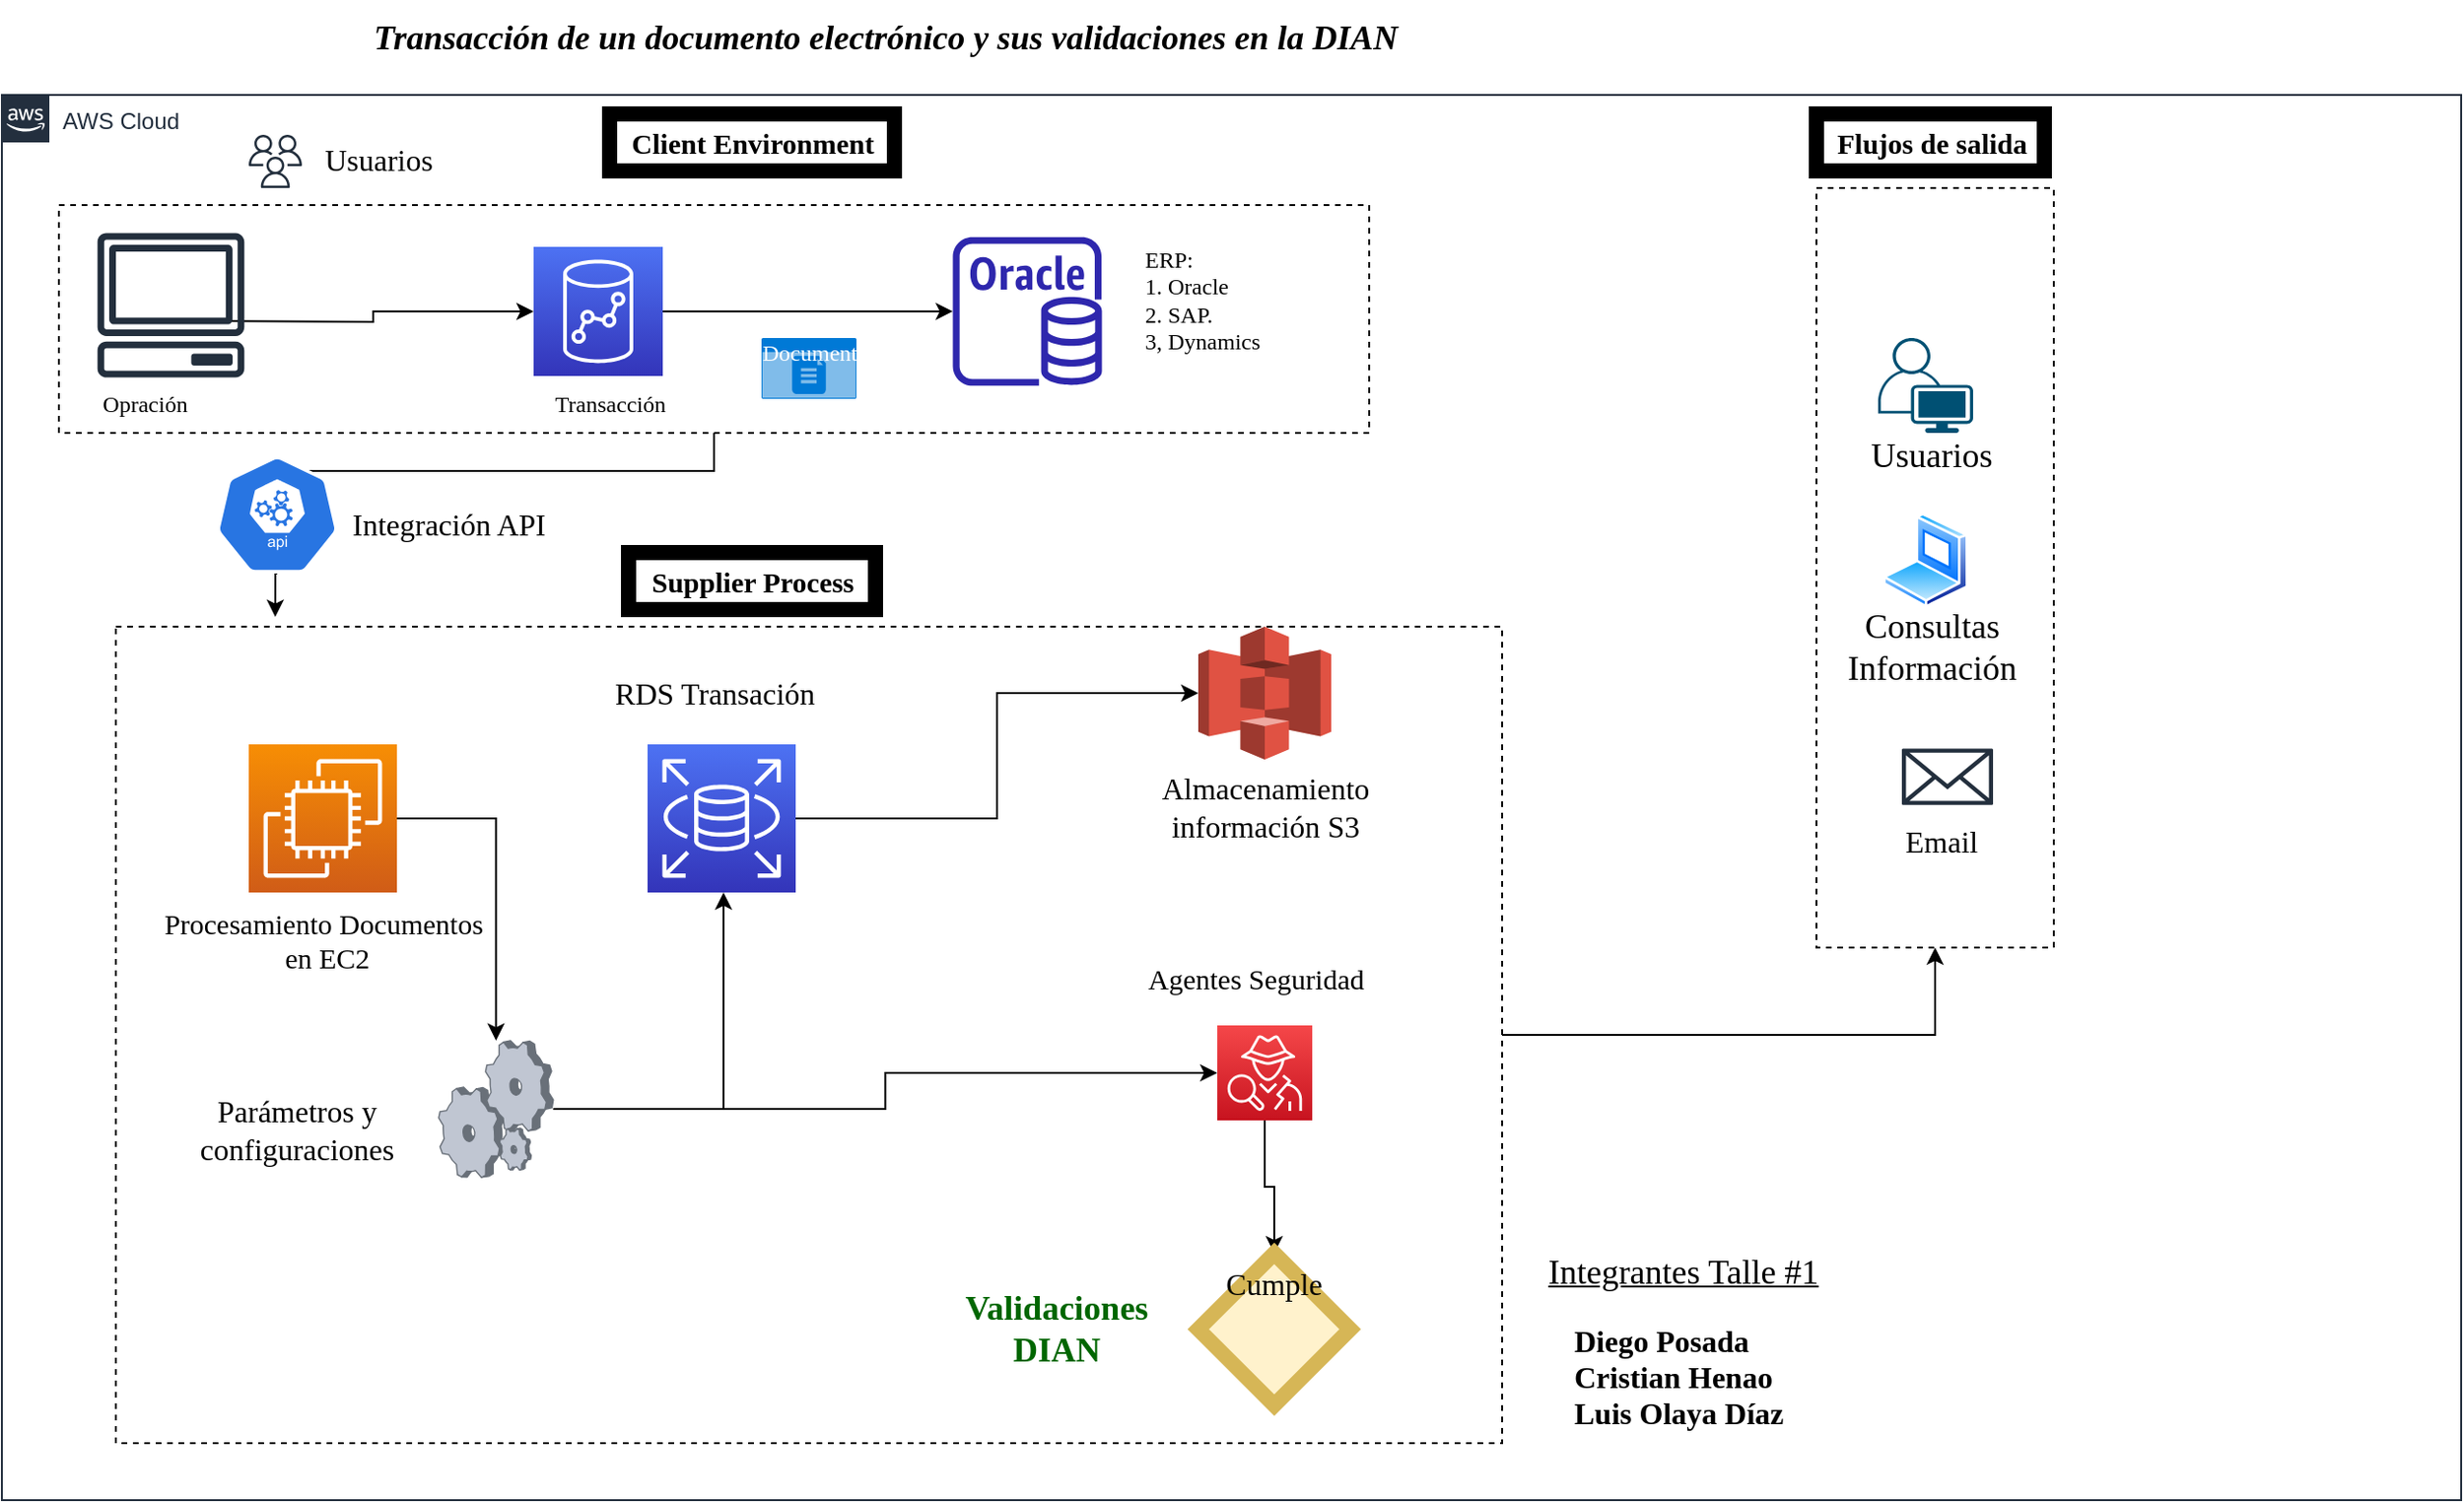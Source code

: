 <mxfile version="20.8.16" type="github">
  <diagram id="Ht1M8jgEwFfnCIfOTk4-" name="Page-1">
    <mxGraphModel dx="1258" dy="713" grid="1" gridSize="10" guides="1" tooltips="1" connect="1" arrows="1" fold="1" page="1" pageScale="1" pageWidth="1169" pageHeight="827" math="0" shadow="0">
      <root>
        <mxCell id="0" />
        <mxCell id="1" parent="0" />
        <mxCell id="UEzPUAAOIrF-is8g5C7q-74" value="AWS Cloud" style="points=[[0,0],[0.25,0],[0.5,0],[0.75,0],[1,0],[1,0.25],[1,0.5],[1,0.75],[1,1],[0.75,1],[0.5,1],[0.25,1],[0,1],[0,0.75],[0,0.5],[0,0.25]];outlineConnect=0;gradientColor=none;html=1;whiteSpace=wrap;fontSize=12;fontStyle=0;shape=mxgraph.aws4.group;grIcon=mxgraph.aws4.group_aws_cloud_alt;strokeColor=#232F3E;fillColor=none;verticalAlign=top;align=left;spacingLeft=30;fontColor=#232F3E;dashed=0;labelBackgroundColor=#ffffff;container=1;pointerEvents=0;collapsible=0;recursiveResize=0;" parent="1" vertex="1">
          <mxGeometry x="30" y="70" width="1295" height="740" as="geometry" />
        </mxCell>
        <mxCell id="0n0h4sU87K0MHA_mlyvU-6" style="edgeStyle=orthogonalEdgeStyle;rounded=0;orthogonalLoop=1;jettySize=auto;html=1;exitX=1;exitY=0.5;exitDx=0;exitDy=0;exitPerimeter=0;" parent="UEzPUAAOIrF-is8g5C7q-74" source="0n0h4sU87K0MHA_mlyvU-4" target="0n0h4sU87K0MHA_mlyvU-5" edge="1">
          <mxGeometry relative="1" as="geometry" />
        </mxCell>
        <mxCell id="0n0h4sU87K0MHA_mlyvU-4" value="" style="sketch=0;points=[[0,0,0],[0.25,0,0],[0.5,0,0],[0.75,0,0],[1,0,0],[0,1,0],[0.25,1,0],[0.5,1,0],[0.75,1,0],[1,1,0],[0,0.25,0],[0,0.5,0],[0,0.75,0],[1,0.25,0],[1,0.5,0],[1,0.75,0]];outlineConnect=0;fontColor=#232F3E;gradientColor=#4D72F3;gradientDirection=north;fillColor=#3334B9;strokeColor=#ffffff;dashed=0;verticalLabelPosition=bottom;verticalAlign=top;align=center;html=1;fontSize=12;fontStyle=0;aspect=fixed;shape=mxgraph.aws4.resourceIcon;resIcon=mxgraph.aws4.redshift;" parent="UEzPUAAOIrF-is8g5C7q-74" vertex="1">
          <mxGeometry x="280" y="80" width="68" height="68" as="geometry" />
        </mxCell>
        <mxCell id="0n0h4sU87K0MHA_mlyvU-5" value="" style="sketch=0;outlineConnect=0;fontColor=#232F3E;gradientColor=none;fillColor=#2E27AD;strokeColor=none;dashed=0;verticalLabelPosition=bottom;verticalAlign=top;align=center;html=1;fontSize=12;fontStyle=0;aspect=fixed;pointerEvents=1;shape=mxgraph.aws4.rds_oracle_instance;" parent="UEzPUAAOIrF-is8g5C7q-74" vertex="1">
          <mxGeometry x="500.75" y="74.75" width="78.5" height="78.5" as="geometry" />
        </mxCell>
        <mxCell id="0n0h4sU87K0MHA_mlyvU-12" style="edgeStyle=orthogonalEdgeStyle;rounded=0;orthogonalLoop=1;jettySize=auto;html=1;entryX=0;entryY=0.5;entryDx=0;entryDy=0;entryPerimeter=0;fontFamily=Times New Roman;" edge="1" parent="UEzPUAAOIrF-is8g5C7q-74" target="0n0h4sU87K0MHA_mlyvU-4">
          <mxGeometry relative="1" as="geometry">
            <mxPoint x="110" y="119" as="sourcePoint" />
          </mxGeometry>
        </mxCell>
        <mxCell id="0n0h4sU87K0MHA_mlyvU-3" value="Opración" style="text;html=1;align=center;verticalAlign=middle;resizable=0;points=[];autosize=1;strokeColor=none;fillColor=none;fontFamily=Times New Roman;" vertex="1" parent="UEzPUAAOIrF-is8g5C7q-74">
          <mxGeometry x="40" y="148" width="70" height="30" as="geometry" />
        </mxCell>
        <mxCell id="0n0h4sU87K0MHA_mlyvU-58" style="edgeStyle=orthogonalEdgeStyle;rounded=0;orthogonalLoop=1;jettySize=auto;html=1;entryX=0.676;entryY=0.408;entryDx=0;entryDy=0;entryPerimeter=0;fontFamily=Times New Roman;fontSize=16;" edge="1" parent="UEzPUAAOIrF-is8g5C7q-74" source="UEzPUAAOIrF-is8g5C7q-107" target="0n0h4sU87K0MHA_mlyvU-55">
          <mxGeometry relative="1" as="geometry" />
        </mxCell>
        <mxCell id="UEzPUAAOIrF-is8g5C7q-107" value="" style="rounded=0;whiteSpace=wrap;html=1;labelBackgroundColor=none;fillColor=none;dashed=1;container=1;pointerEvents=0;collapsible=0;recursiveResize=0;" parent="UEzPUAAOIrF-is8g5C7q-74" vertex="1">
          <mxGeometry x="30" y="58" width="690" height="120" as="geometry" />
        </mxCell>
        <mxCell id="0n0h4sU87K0MHA_mlyvU-8" value="ERP:&lt;br&gt;1. Oracle&lt;br&gt;2. SAP.&lt;br&gt;&lt;div style=&quot;&quot;&gt;&lt;span style=&quot;background-color: initial;&quot;&gt;3, Dynamics&lt;/span&gt;&lt;/div&gt;" style="text;html=1;align=left;verticalAlign=middle;resizable=0;points=[];autosize=1;strokeColor=none;fillColor=none;fontFamily=Times New Roman;" vertex="1" parent="UEzPUAAOIrF-is8g5C7q-107">
          <mxGeometry x="570" y="14.75" width="80" height="70" as="geometry" />
        </mxCell>
        <mxCell id="0n0h4sU87K0MHA_mlyvU-7" value="Transacción" style="text;html=1;align=center;verticalAlign=middle;resizable=0;points=[];autosize=1;strokeColor=none;fillColor=none;fontFamily=Times New Roman;" vertex="1" parent="UEzPUAAOIrF-is8g5C7q-107">
          <mxGeometry x="250" y="90" width="80" height="30" as="geometry" />
        </mxCell>
        <mxCell id="0n0h4sU87K0MHA_mlyvU-14" value="" style="sketch=0;outlineConnect=0;fontColor=#232F3E;gradientColor=none;fillColor=#232F3D;strokeColor=none;dashed=0;verticalLabelPosition=bottom;verticalAlign=top;align=center;html=1;fontSize=12;fontStyle=0;aspect=fixed;pointerEvents=1;shape=mxgraph.aws4.client;strokeWidth=8;fontFamily=Times New Roman;" vertex="1" parent="UEzPUAAOIrF-is8g5C7q-107">
          <mxGeometry x="20" y="14.75" width="78" height="76" as="geometry" />
        </mxCell>
        <mxCell id="0n0h4sU87K0MHA_mlyvU-62" value="Document" style="html=1;strokeColor=none;fillColor=#0079D6;labelPosition=center;verticalLabelPosition=middle;verticalAlign=top;align=center;fontSize=12;outlineConnect=0;spacingTop=-6;fontColor=#FFFFFF;sketch=0;shape=mxgraph.sitemap.document;strokeWidth=8;fontFamily=Times New Roman;" vertex="1" parent="UEzPUAAOIrF-is8g5C7q-107">
          <mxGeometry x="370" y="70" width="50" height="32" as="geometry" />
        </mxCell>
        <mxCell id="0n0h4sU87K0MHA_mlyvU-13" value="&lt;b&gt;&lt;font style=&quot;font-size: 15px;&quot;&gt;Client Environment&lt;/font&gt;&lt;/b&gt;" style="text;html=1;align=center;verticalAlign=middle;resizable=0;points=[];autosize=1;strokeColor=default;fillColor=none;fontFamily=Times New Roman;strokeWidth=8;" vertex="1" parent="UEzPUAAOIrF-is8g5C7q-74">
          <mxGeometry x="320" y="10" width="150" height="30" as="geometry" />
        </mxCell>
        <mxCell id="0n0h4sU87K0MHA_mlyvU-158" style="edgeStyle=orthogonalEdgeStyle;rounded=0;orthogonalLoop=1;jettySize=auto;html=1;entryX=0.5;entryY=1;entryDx=0;entryDy=0;fontFamily=Times New Roman;fontSize=18;" edge="1" parent="UEzPUAAOIrF-is8g5C7q-74" source="0n0h4sU87K0MHA_mlyvU-9" target="0n0h4sU87K0MHA_mlyvU-133">
          <mxGeometry relative="1" as="geometry" />
        </mxCell>
        <mxCell id="0n0h4sU87K0MHA_mlyvU-9" value="" style="rounded=0;whiteSpace=wrap;html=1;labelBackgroundColor=none;fillColor=none;dashed=1;container=1;pointerEvents=0;collapsible=0;recursiveResize=0;" vertex="1" parent="UEzPUAAOIrF-is8g5C7q-74">
          <mxGeometry x="60" y="280" width="730" height="430" as="geometry" />
        </mxCell>
        <mxCell id="0n0h4sU87K0MHA_mlyvU-54" style="edgeStyle=orthogonalEdgeStyle;rounded=0;orthogonalLoop=1;jettySize=auto;html=1;entryX=0.5;entryY=0;entryDx=0;entryDy=0;fontFamily=Times New Roman;fontSize=16;" edge="1" parent="0n0h4sU87K0MHA_mlyvU-9" source="0n0h4sU87K0MHA_mlyvU-19" target="0n0h4sU87K0MHA_mlyvU-53">
          <mxGeometry relative="1" as="geometry" />
        </mxCell>
        <mxCell id="0n0h4sU87K0MHA_mlyvU-19" value="" style="sketch=0;points=[[0,0,0],[0.25,0,0],[0.5,0,0],[0.75,0,0],[1,0,0],[0,1,0],[0.25,1,0],[0.5,1,0],[0.75,1,0],[1,1,0],[0,0.25,0],[0,0.5,0],[0,0.75,0],[1,0.25,0],[1,0.5,0],[1,0.75,0]];outlineConnect=0;fontColor=#232F3E;gradientColor=#F54749;gradientDirection=north;fillColor=#C7131F;strokeColor=#ffffff;dashed=0;verticalLabelPosition=bottom;verticalAlign=top;align=center;html=1;fontSize=12;fontStyle=0;aspect=fixed;shape=mxgraph.aws4.resourceIcon;resIcon=mxgraph.aws4.detective;strokeWidth=8;fontFamily=Times New Roman;" vertex="1" parent="0n0h4sU87K0MHA_mlyvU-9">
          <mxGeometry x="580" y="210" width="50" height="50" as="geometry" />
        </mxCell>
        <mxCell id="0n0h4sU87K0MHA_mlyvU-20" value="Agentes Seguridad" style="text;html=1;align=center;verticalAlign=middle;resizable=0;points=[];autosize=1;strokeColor=none;fillColor=none;fontSize=15;fontFamily=Times New Roman;" vertex="1" parent="0n0h4sU87K0MHA_mlyvU-9">
          <mxGeometry x="530" y="170" width="140" height="30" as="geometry" />
        </mxCell>
        <mxCell id="0n0h4sU87K0MHA_mlyvU-43" style="edgeStyle=orthogonalEdgeStyle;rounded=0;orthogonalLoop=1;jettySize=auto;html=1;fontFamily=Times New Roman;fontSize=16;" edge="1" parent="0n0h4sU87K0MHA_mlyvU-9" source="0n0h4sU87K0MHA_mlyvU-23" target="0n0h4sU87K0MHA_mlyvU-36">
          <mxGeometry relative="1" as="geometry" />
        </mxCell>
        <mxCell id="0n0h4sU87K0MHA_mlyvU-23" value="" style="sketch=0;points=[[0,0,0],[0.25,0,0],[0.5,0,0],[0.75,0,0],[1,0,0],[0,1,0],[0.25,1,0],[0.5,1,0],[0.75,1,0],[1,1,0],[0,0.25,0],[0,0.5,0],[0,0.75,0],[1,0.25,0],[1,0.5,0],[1,0.75,0]];outlineConnect=0;fontColor=#232F3E;gradientColor=#F78E04;gradientDirection=north;fillColor=#D05C17;strokeColor=#ffffff;dashed=0;verticalLabelPosition=bottom;verticalAlign=top;align=center;html=1;fontSize=12;fontStyle=0;aspect=fixed;shape=mxgraph.aws4.resourceIcon;resIcon=mxgraph.aws4.ec2;strokeWidth=8;fontFamily=Times New Roman;" vertex="1" parent="0n0h4sU87K0MHA_mlyvU-9">
          <mxGeometry x="70" y="62" width="78" height="78" as="geometry" />
        </mxCell>
        <mxCell id="0n0h4sU87K0MHA_mlyvU-24" value="Procesamiento Documentos&lt;br&gt;&amp;nbsp;en EC2" style="text;html=1;align=center;verticalAlign=middle;resizable=0;points=[];autosize=1;strokeColor=none;fillColor=none;fontSize=15;fontFamily=Times New Roman;" vertex="1" parent="0n0h4sU87K0MHA_mlyvU-9">
          <mxGeometry x="14" y="140" width="190" height="50" as="geometry" />
        </mxCell>
        <mxCell id="0n0h4sU87K0MHA_mlyvU-32" value="" style="edgeStyle=orthogonalEdgeStyle;rounded=0;orthogonalLoop=1;jettySize=auto;html=1;fontFamily=Times New Roman;fontSize=16;" edge="1" parent="0n0h4sU87K0MHA_mlyvU-9" source="0n0h4sU87K0MHA_mlyvU-26" target="0n0h4sU87K0MHA_mlyvU-30">
          <mxGeometry relative="1" as="geometry" />
        </mxCell>
        <mxCell id="0n0h4sU87K0MHA_mlyvU-26" value="" style="sketch=0;points=[[0,0,0],[0.25,0,0],[0.5,0,0],[0.75,0,0],[1,0,0],[0,1,0],[0.25,1,0],[0.5,1,0],[0.75,1,0],[1,1,0],[0,0.25,0],[0,0.5,0],[0,0.75,0],[1,0.25,0],[1,0.5,0],[1,0.75,0]];outlineConnect=0;fontColor=#232F3E;gradientColor=#4D72F3;gradientDirection=north;fillColor=#3334B9;strokeColor=#ffffff;dashed=0;verticalLabelPosition=bottom;verticalAlign=top;align=center;html=1;fontSize=12;fontStyle=0;aspect=fixed;shape=mxgraph.aws4.resourceIcon;resIcon=mxgraph.aws4.rds;strokeWidth=8;fontFamily=Times New Roman;" vertex="1" parent="0n0h4sU87K0MHA_mlyvU-9">
          <mxGeometry x="280" y="62" width="78" height="78" as="geometry" />
        </mxCell>
        <mxCell id="0n0h4sU87K0MHA_mlyvU-29" value="RDS Transación" style="text;html=1;align=center;verticalAlign=middle;resizable=0;points=[];autosize=1;strokeColor=none;fillColor=none;fontSize=16;fontFamily=Times New Roman;" vertex="1" parent="0n0h4sU87K0MHA_mlyvU-9">
          <mxGeometry x="250" y="20" width="130" height="30" as="geometry" />
        </mxCell>
        <mxCell id="0n0h4sU87K0MHA_mlyvU-30" value="" style="outlineConnect=0;dashed=0;verticalLabelPosition=bottom;verticalAlign=top;align=center;html=1;shape=mxgraph.aws3.s3;fillColor=#E05243;gradientColor=none;strokeColor=default;strokeWidth=8;fontFamily=Times New Roman;fontSize=16;" vertex="1" parent="0n0h4sU87K0MHA_mlyvU-9">
          <mxGeometry x="570" width="70" height="70" as="geometry" />
        </mxCell>
        <mxCell id="0n0h4sU87K0MHA_mlyvU-35" value="Almacenamiento &lt;br&gt;información S3" style="text;html=1;align=center;verticalAlign=middle;resizable=0;points=[];autosize=1;strokeColor=none;fillColor=none;fontSize=16;fontFamily=Times New Roman;" vertex="1" parent="0n0h4sU87K0MHA_mlyvU-9">
          <mxGeometry x="540" y="70" width="130" height="50" as="geometry" />
        </mxCell>
        <mxCell id="0n0h4sU87K0MHA_mlyvU-45" style="edgeStyle=orthogonalEdgeStyle;rounded=0;orthogonalLoop=1;jettySize=auto;html=1;fontFamily=Times New Roman;fontSize=16;" edge="1" parent="0n0h4sU87K0MHA_mlyvU-9" source="0n0h4sU87K0MHA_mlyvU-36" target="0n0h4sU87K0MHA_mlyvU-26">
          <mxGeometry relative="1" as="geometry">
            <Array as="points">
              <mxPoint x="320" y="254" />
            </Array>
          </mxGeometry>
        </mxCell>
        <mxCell id="0n0h4sU87K0MHA_mlyvU-48" style="edgeStyle=orthogonalEdgeStyle;rounded=0;orthogonalLoop=1;jettySize=auto;html=1;fontFamily=Times New Roman;fontSize=16;" edge="1" parent="0n0h4sU87K0MHA_mlyvU-9" source="0n0h4sU87K0MHA_mlyvU-36" target="0n0h4sU87K0MHA_mlyvU-19">
          <mxGeometry relative="1" as="geometry" />
        </mxCell>
        <mxCell id="0n0h4sU87K0MHA_mlyvU-36" value="" style="verticalLabelPosition=bottom;sketch=0;aspect=fixed;html=1;verticalAlign=top;strokeColor=none;align=center;outlineConnect=0;shape=mxgraph.citrix.process;strokeWidth=8;fontFamily=Times New Roman;fontSize=16;" vertex="1" parent="0n0h4sU87K0MHA_mlyvU-9">
          <mxGeometry x="170" y="218" width="60.39" height="72" as="geometry" />
        </mxCell>
        <mxCell id="0n0h4sU87K0MHA_mlyvU-46" value="Parámetros y &lt;br&gt;configuraciones" style="text;html=1;align=center;verticalAlign=middle;resizable=0;points=[];autosize=1;strokeColor=none;fillColor=none;fontSize=16;fontFamily=Times New Roman;" vertex="1" parent="0n0h4sU87K0MHA_mlyvU-9">
          <mxGeometry x="30" y="240" width="130" height="50" as="geometry" />
        </mxCell>
        <mxCell id="0n0h4sU87K0MHA_mlyvU-53" value="Cumple&lt;br&gt;" style="rhombus;whiteSpace=wrap;html=1;fontFamily=Times New Roman;verticalAlign=top;sketch=0;gradientDirection=north;dashed=0;fontStyle=0;strokeWidth=8;fontSize=16;strokeColor=#d6b656;fillColor=#fff2cc;" vertex="1" parent="0n0h4sU87K0MHA_mlyvU-9">
          <mxGeometry x="570" y="330" width="80" height="80" as="geometry" />
        </mxCell>
        <mxCell id="0n0h4sU87K0MHA_mlyvU-159" value="&lt;b style=&quot;&quot;&gt;&lt;font color=&quot;#006600&quot;&gt;Validaciones&lt;br&gt;DIAN&lt;/font&gt;&lt;/b&gt;" style="text;html=1;align=center;verticalAlign=middle;resizable=0;points=[];autosize=1;strokeColor=none;fillColor=none;fontSize=18;fontFamily=Times New Roman;" vertex="1" parent="0n0h4sU87K0MHA_mlyvU-9">
          <mxGeometry x="435" y="340" width="120" height="60" as="geometry" />
        </mxCell>
        <mxCell id="0n0h4sU87K0MHA_mlyvU-21" value="" style="sketch=0;outlineConnect=0;fontColor=#232F3E;gradientColor=none;fillColor=#232F3D;strokeColor=none;dashed=0;verticalLabelPosition=bottom;verticalAlign=top;align=center;html=1;fontSize=12;fontStyle=0;aspect=fixed;pointerEvents=1;shape=mxgraph.aws4.users;strokeWidth=8;fontFamily=Times New Roman;" vertex="1" parent="UEzPUAAOIrF-is8g5C7q-74">
          <mxGeometry x="130" y="21" width="28" height="28" as="geometry" />
        </mxCell>
        <mxCell id="0n0h4sU87K0MHA_mlyvU-22" value="&lt;b&gt;&lt;font style=&quot;font-size: 15px;&quot;&gt;Supplier Process&lt;/font&gt;&lt;/b&gt;" style="text;html=1;align=center;verticalAlign=middle;resizable=0;points=[];autosize=1;strokeColor=default;fillColor=none;fontFamily=Times New Roman;strokeWidth=8;" vertex="1" parent="UEzPUAAOIrF-is8g5C7q-74">
          <mxGeometry x="330" y="241" width="130" height="30" as="geometry" />
        </mxCell>
        <mxCell id="0n0h4sU87K0MHA_mlyvU-50" value="" style="sketch=0;outlineConnect=0;fontColor=#232F3E;gradientColor=none;fillColor=#232F3D;strokeColor=none;dashed=0;verticalLabelPosition=bottom;verticalAlign=top;align=center;html=1;fontSize=12;fontStyle=0;aspect=fixed;pointerEvents=1;shape=mxgraph.aws4.email_2;strokeWidth=8;fontFamily=Times New Roman;" vertex="1" parent="UEzPUAAOIrF-is8g5C7q-74">
          <mxGeometry x="1000.5" y="344" width="48" height="30.15" as="geometry" />
        </mxCell>
        <mxCell id="0n0h4sU87K0MHA_mlyvU-59" style="edgeStyle=orthogonalEdgeStyle;rounded=0;orthogonalLoop=1;jettySize=auto;html=1;exitX=0.5;exitY=1;exitDx=0;exitDy=0;exitPerimeter=0;entryX=0.115;entryY=-0.012;entryDx=0;entryDy=0;entryPerimeter=0;fontFamily=Times New Roman;fontSize=16;" edge="1" parent="UEzPUAAOIrF-is8g5C7q-74" source="0n0h4sU87K0MHA_mlyvU-55" target="0n0h4sU87K0MHA_mlyvU-9">
          <mxGeometry relative="1" as="geometry" />
        </mxCell>
        <mxCell id="0n0h4sU87K0MHA_mlyvU-55" value="" style="sketch=0;html=1;dashed=0;whitespace=wrap;fillColor=#2875E2;strokeColor=#ffffff;points=[[0.005,0.63,0],[0.1,0.2,0],[0.9,0.2,0],[0.5,0,0],[0.995,0.63,0],[0.72,0.99,0],[0.5,1,0],[0.28,0.99,0]];verticalLabelPosition=bottom;align=center;verticalAlign=top;shape=mxgraph.kubernetes.icon;prIcon=api;strokeWidth=8;fontFamily=Times New Roman;fontSize=16;" vertex="1" parent="UEzPUAAOIrF-is8g5C7q-74">
          <mxGeometry x="110" y="190" width="70" height="62" as="geometry" />
        </mxCell>
        <mxCell id="0n0h4sU87K0MHA_mlyvU-60" value="Integración API" style="text;html=1;align=center;verticalAlign=middle;resizable=0;points=[];autosize=1;strokeColor=none;fillColor=none;fontSize=16;fontFamily=Times New Roman;" vertex="1" parent="UEzPUAAOIrF-is8g5C7q-74">
          <mxGeometry x="170" y="211" width="130" height="30" as="geometry" />
        </mxCell>
        <mxCell id="0n0h4sU87K0MHA_mlyvU-61" value="Usuarios" style="text;html=1;align=center;verticalAlign=middle;resizable=0;points=[];autosize=1;strokeColor=none;fillColor=none;fontSize=16;fontFamily=Times New Roman;" vertex="1" parent="UEzPUAAOIrF-is8g5C7q-74">
          <mxGeometry x="158" y="19" width="80" height="30" as="geometry" />
        </mxCell>
        <mxCell id="0n0h4sU87K0MHA_mlyvU-87" value="Email" style="text;html=1;align=center;verticalAlign=middle;resizable=0;points=[];autosize=1;strokeColor=none;fillColor=none;fontSize=16;fontFamily=Times New Roman;" vertex="1" parent="UEzPUAAOIrF-is8g5C7q-74">
          <mxGeometry x="990.5" y="377.69" width="60" height="30" as="geometry" />
        </mxCell>
        <mxCell id="0n0h4sU87K0MHA_mlyvU-90" value="&lt;u&gt;&lt;font style=&quot;font-size: 18px;&quot;&gt;Integrantes Talle #1&lt;/font&gt;&lt;/u&gt;" style="text;html=1;align=center;verticalAlign=middle;resizable=0;points=[];autosize=1;strokeColor=none;fillColor=none;fontSize=16;fontFamily=Times New Roman;" vertex="1" parent="UEzPUAAOIrF-is8g5C7q-74">
          <mxGeometry x="800" y="600" width="170" height="40" as="geometry" />
        </mxCell>
        <mxCell id="0n0h4sU87K0MHA_mlyvU-89" value="&lt;b&gt;Diego Posada&lt;br&gt;Cristian Henao&lt;br&gt;Luis Olaya Díaz&lt;/b&gt;" style="text;html=1;align=left;verticalAlign=middle;resizable=0;points=[];autosize=1;strokeColor=none;fillColor=none;fontSize=16;fontFamily=Times New Roman;" vertex="1" parent="UEzPUAAOIrF-is8g5C7q-74">
          <mxGeometry x="825.5" y="640" width="130" height="70" as="geometry" />
        </mxCell>
        <mxCell id="0n0h4sU87K0MHA_mlyvU-91" value="Consultas &lt;br&gt;Información" style="text;html=1;align=center;verticalAlign=middle;resizable=0;points=[];autosize=1;strokeColor=none;fillColor=none;fontSize=18;fontFamily=Times New Roman;" vertex="1" parent="UEzPUAAOIrF-is8g5C7q-74">
          <mxGeometry x="960.5" y="261" width="110" height="60" as="geometry" />
        </mxCell>
        <mxCell id="0n0h4sU87K0MHA_mlyvU-133" value="" style="rounded=0;whiteSpace=wrap;html=1;labelBackgroundColor=none;fillColor=none;dashed=1;container=1;pointerEvents=0;collapsible=0;recursiveResize=0;" vertex="1" parent="UEzPUAAOIrF-is8g5C7q-74">
          <mxGeometry x="955.5" y="49" width="125" height="400" as="geometry" />
        </mxCell>
        <mxCell id="0n0h4sU87K0MHA_mlyvU-63" value="" style="aspect=fixed;perimeter=ellipsePerimeter;html=1;align=center;shadow=0;dashed=0;spacingTop=3;image;image=img/lib/active_directory/laptop_client.svg;strokeColor=#FFFFFF;strokeWidth=8;fontFamily=Times New Roman;fontSize=16;" vertex="1" parent="0n0h4sU87K0MHA_mlyvU-133">
          <mxGeometry x="35" y="171" width="45" height="50" as="geometry" />
        </mxCell>
        <mxCell id="0n0h4sU87K0MHA_mlyvU-69" value="" style="points=[[0.35,0,0],[0.98,0.51,0],[1,0.71,0],[0.67,1,0],[0,0.795,0],[0,0.65,0]];verticalLabelPosition=bottom;sketch=0;html=1;verticalAlign=top;aspect=fixed;align=center;pointerEvents=1;shape=mxgraph.cisco19.user;fillColor=#005073;strokeColor=none;strokeWidth=8;fontFamily=Times New Roman;fontSize=16;" vertex="1" parent="0n0h4sU87K0MHA_mlyvU-133">
          <mxGeometry x="32.5" y="79" width="50" height="50" as="geometry" />
        </mxCell>
        <mxCell id="0n0h4sU87K0MHA_mlyvU-92" value="Usuarios&amp;nbsp;" style="text;html=1;align=center;verticalAlign=middle;resizable=0;points=[];autosize=1;strokeColor=none;fillColor=none;fontSize=18;fontFamily=Times New Roman;" vertex="1" parent="0n0h4sU87K0MHA_mlyvU-133">
          <mxGeometry x="17.5" y="121" width="90" height="40" as="geometry" />
        </mxCell>
        <mxCell id="0n0h4sU87K0MHA_mlyvU-151" value="&lt;b&gt;&lt;font style=&quot;font-size: 15px;&quot;&gt;Flujos de salida&lt;/font&gt;&lt;/b&gt;" style="text;html=1;align=center;verticalAlign=middle;resizable=0;points=[];autosize=1;strokeColor=default;fillColor=none;fontFamily=Times New Roman;strokeWidth=8;" vertex="1" parent="UEzPUAAOIrF-is8g5C7q-74">
          <mxGeometry x="955.5" y="10" width="120" height="30" as="geometry" />
        </mxCell>
        <mxCell id="0n0h4sU87K0MHA_mlyvU-160" value="&lt;font color=&quot;#000000&quot;&gt;&lt;b&gt;&lt;i&gt;Transacción de un documento electrónico y sus validaciones en la DIAN&lt;/i&gt;&lt;/b&gt;&lt;/font&gt;" style="text;html=1;align=center;verticalAlign=middle;resizable=0;points=[];autosize=1;strokeColor=none;fillColor=none;fontSize=18;fontFamily=Times New Roman;fontColor=#00FF00;" vertex="1" parent="1">
          <mxGeometry x="215" y="20" width="560" height="40" as="geometry" />
        </mxCell>
      </root>
    </mxGraphModel>
  </diagram>
</mxfile>
